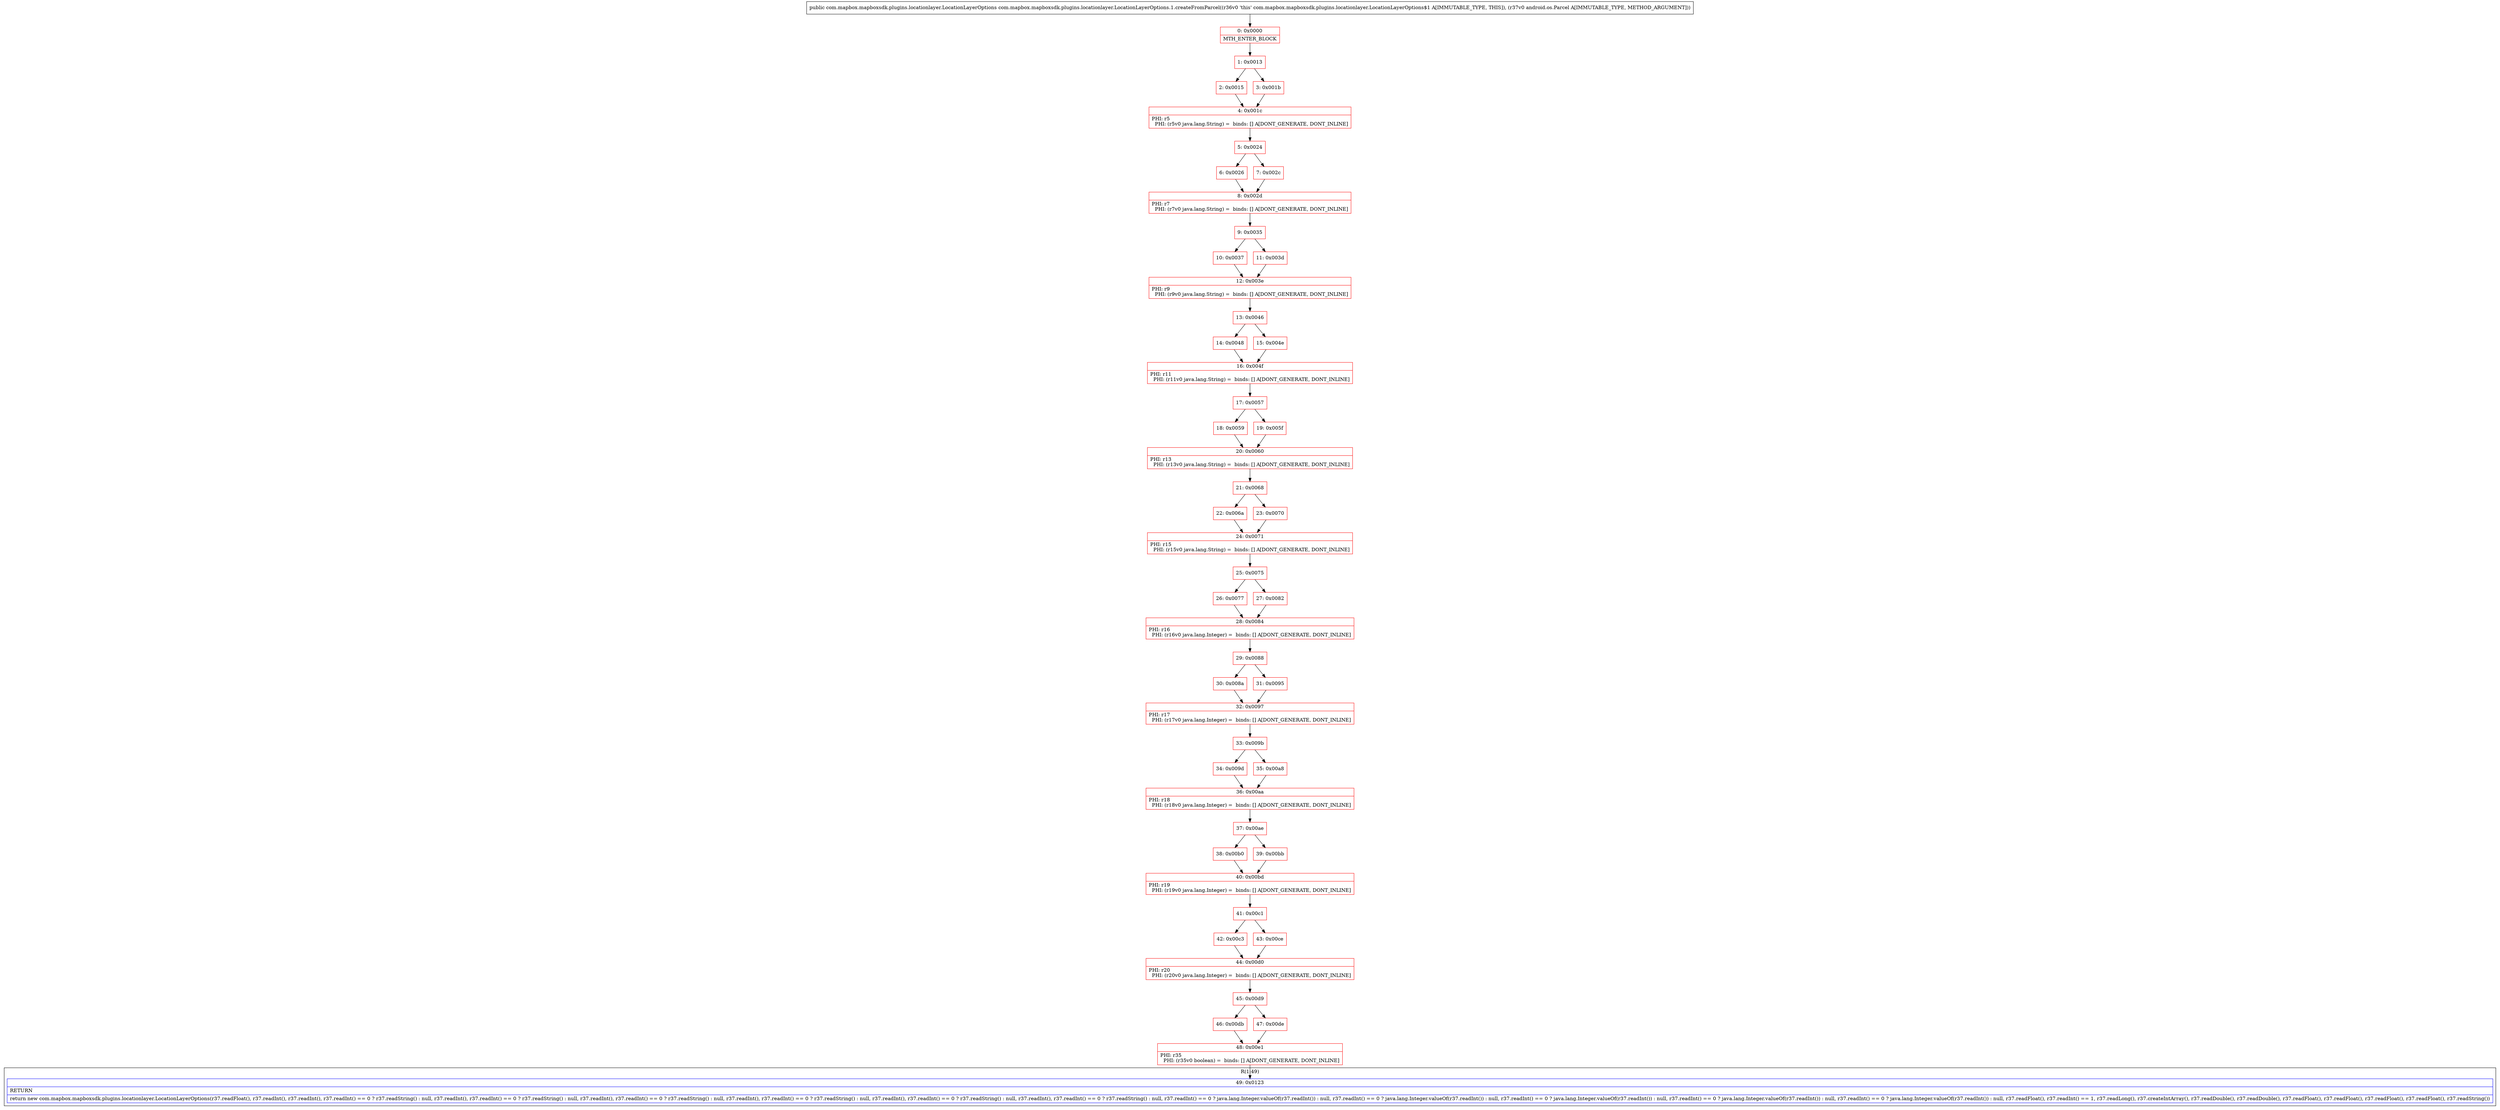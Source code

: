 digraph "CFG forcom.mapbox.mapboxsdk.plugins.locationlayer.LocationLayerOptions.1.createFromParcel(Landroid\/os\/Parcel;)Lcom\/mapbox\/mapboxsdk\/plugins\/locationlayer\/LocationLayerOptions;" {
subgraph cluster_Region_1747339568 {
label = "R(1:49)";
node [shape=record,color=blue];
Node_49 [shape=record,label="{49\:\ 0x0123|RETURN\l|return new com.mapbox.mapboxsdk.plugins.locationlayer.LocationLayerOptions(r37.readFloat(), r37.readInt(), r37.readInt(), r37.readInt() == 0 ? r37.readString() : null, r37.readInt(), r37.readInt() == 0 ? r37.readString() : null, r37.readInt(), r37.readInt() == 0 ? r37.readString() : null, r37.readInt(), r37.readInt() == 0 ? r37.readString() : null, r37.readInt(), r37.readInt() == 0 ? r37.readString() : null, r37.readInt(), r37.readInt() == 0 ? r37.readString() : null, r37.readInt() == 0 ? java.lang.Integer.valueOf(r37.readInt()) : null, r37.readInt() == 0 ? java.lang.Integer.valueOf(r37.readInt()) : null, r37.readInt() == 0 ? java.lang.Integer.valueOf(r37.readInt()) : null, r37.readInt() == 0 ? java.lang.Integer.valueOf(r37.readInt()) : null, r37.readInt() == 0 ? java.lang.Integer.valueOf(r37.readInt()) : null, r37.readFloat(), r37.readInt() == 1, r37.readLong(), r37.createIntArray(), r37.readDouble(), r37.readDouble(), r37.readFloat(), r37.readFloat(), r37.readFloat(), r37.readFloat(), r37.readString())\l}"];
}
Node_0 [shape=record,color=red,label="{0\:\ 0x0000|MTH_ENTER_BLOCK\l}"];
Node_1 [shape=record,color=red,label="{1\:\ 0x0013}"];
Node_2 [shape=record,color=red,label="{2\:\ 0x0015}"];
Node_3 [shape=record,color=red,label="{3\:\ 0x001b}"];
Node_4 [shape=record,color=red,label="{4\:\ 0x001c|PHI: r5 \l  PHI: (r5v0 java.lang.String) =  binds: [] A[DONT_GENERATE, DONT_INLINE]\l}"];
Node_5 [shape=record,color=red,label="{5\:\ 0x0024}"];
Node_6 [shape=record,color=red,label="{6\:\ 0x0026}"];
Node_7 [shape=record,color=red,label="{7\:\ 0x002c}"];
Node_8 [shape=record,color=red,label="{8\:\ 0x002d|PHI: r7 \l  PHI: (r7v0 java.lang.String) =  binds: [] A[DONT_GENERATE, DONT_INLINE]\l}"];
Node_9 [shape=record,color=red,label="{9\:\ 0x0035}"];
Node_10 [shape=record,color=red,label="{10\:\ 0x0037}"];
Node_11 [shape=record,color=red,label="{11\:\ 0x003d}"];
Node_12 [shape=record,color=red,label="{12\:\ 0x003e|PHI: r9 \l  PHI: (r9v0 java.lang.String) =  binds: [] A[DONT_GENERATE, DONT_INLINE]\l}"];
Node_13 [shape=record,color=red,label="{13\:\ 0x0046}"];
Node_14 [shape=record,color=red,label="{14\:\ 0x0048}"];
Node_15 [shape=record,color=red,label="{15\:\ 0x004e}"];
Node_16 [shape=record,color=red,label="{16\:\ 0x004f|PHI: r11 \l  PHI: (r11v0 java.lang.String) =  binds: [] A[DONT_GENERATE, DONT_INLINE]\l}"];
Node_17 [shape=record,color=red,label="{17\:\ 0x0057}"];
Node_18 [shape=record,color=red,label="{18\:\ 0x0059}"];
Node_19 [shape=record,color=red,label="{19\:\ 0x005f}"];
Node_20 [shape=record,color=red,label="{20\:\ 0x0060|PHI: r13 \l  PHI: (r13v0 java.lang.String) =  binds: [] A[DONT_GENERATE, DONT_INLINE]\l}"];
Node_21 [shape=record,color=red,label="{21\:\ 0x0068}"];
Node_22 [shape=record,color=red,label="{22\:\ 0x006a}"];
Node_23 [shape=record,color=red,label="{23\:\ 0x0070}"];
Node_24 [shape=record,color=red,label="{24\:\ 0x0071|PHI: r15 \l  PHI: (r15v0 java.lang.String) =  binds: [] A[DONT_GENERATE, DONT_INLINE]\l}"];
Node_25 [shape=record,color=red,label="{25\:\ 0x0075}"];
Node_26 [shape=record,color=red,label="{26\:\ 0x0077}"];
Node_27 [shape=record,color=red,label="{27\:\ 0x0082}"];
Node_28 [shape=record,color=red,label="{28\:\ 0x0084|PHI: r16 \l  PHI: (r16v0 java.lang.Integer) =  binds: [] A[DONT_GENERATE, DONT_INLINE]\l}"];
Node_29 [shape=record,color=red,label="{29\:\ 0x0088}"];
Node_30 [shape=record,color=red,label="{30\:\ 0x008a}"];
Node_31 [shape=record,color=red,label="{31\:\ 0x0095}"];
Node_32 [shape=record,color=red,label="{32\:\ 0x0097|PHI: r17 \l  PHI: (r17v0 java.lang.Integer) =  binds: [] A[DONT_GENERATE, DONT_INLINE]\l}"];
Node_33 [shape=record,color=red,label="{33\:\ 0x009b}"];
Node_34 [shape=record,color=red,label="{34\:\ 0x009d}"];
Node_35 [shape=record,color=red,label="{35\:\ 0x00a8}"];
Node_36 [shape=record,color=red,label="{36\:\ 0x00aa|PHI: r18 \l  PHI: (r18v0 java.lang.Integer) =  binds: [] A[DONT_GENERATE, DONT_INLINE]\l}"];
Node_37 [shape=record,color=red,label="{37\:\ 0x00ae}"];
Node_38 [shape=record,color=red,label="{38\:\ 0x00b0}"];
Node_39 [shape=record,color=red,label="{39\:\ 0x00bb}"];
Node_40 [shape=record,color=red,label="{40\:\ 0x00bd|PHI: r19 \l  PHI: (r19v0 java.lang.Integer) =  binds: [] A[DONT_GENERATE, DONT_INLINE]\l}"];
Node_41 [shape=record,color=red,label="{41\:\ 0x00c1}"];
Node_42 [shape=record,color=red,label="{42\:\ 0x00c3}"];
Node_43 [shape=record,color=red,label="{43\:\ 0x00ce}"];
Node_44 [shape=record,color=red,label="{44\:\ 0x00d0|PHI: r20 \l  PHI: (r20v0 java.lang.Integer) =  binds: [] A[DONT_GENERATE, DONT_INLINE]\l}"];
Node_45 [shape=record,color=red,label="{45\:\ 0x00d9}"];
Node_46 [shape=record,color=red,label="{46\:\ 0x00db}"];
Node_47 [shape=record,color=red,label="{47\:\ 0x00de}"];
Node_48 [shape=record,color=red,label="{48\:\ 0x00e1|PHI: r35 \l  PHI: (r35v0 boolean) =  binds: [] A[DONT_GENERATE, DONT_INLINE]\l}"];
MethodNode[shape=record,label="{public com.mapbox.mapboxsdk.plugins.locationlayer.LocationLayerOptions com.mapbox.mapboxsdk.plugins.locationlayer.LocationLayerOptions.1.createFromParcel((r36v0 'this' com.mapbox.mapboxsdk.plugins.locationlayer.LocationLayerOptions$1 A[IMMUTABLE_TYPE, THIS]), (r37v0 android.os.Parcel A[IMMUTABLE_TYPE, METHOD_ARGUMENT])) }"];
MethodNode -> Node_0;
Node_0 -> Node_1;
Node_1 -> Node_2;
Node_1 -> Node_3;
Node_2 -> Node_4;
Node_3 -> Node_4;
Node_4 -> Node_5;
Node_5 -> Node_6;
Node_5 -> Node_7;
Node_6 -> Node_8;
Node_7 -> Node_8;
Node_8 -> Node_9;
Node_9 -> Node_10;
Node_9 -> Node_11;
Node_10 -> Node_12;
Node_11 -> Node_12;
Node_12 -> Node_13;
Node_13 -> Node_14;
Node_13 -> Node_15;
Node_14 -> Node_16;
Node_15 -> Node_16;
Node_16 -> Node_17;
Node_17 -> Node_18;
Node_17 -> Node_19;
Node_18 -> Node_20;
Node_19 -> Node_20;
Node_20 -> Node_21;
Node_21 -> Node_22;
Node_21 -> Node_23;
Node_22 -> Node_24;
Node_23 -> Node_24;
Node_24 -> Node_25;
Node_25 -> Node_26;
Node_25 -> Node_27;
Node_26 -> Node_28;
Node_27 -> Node_28;
Node_28 -> Node_29;
Node_29 -> Node_30;
Node_29 -> Node_31;
Node_30 -> Node_32;
Node_31 -> Node_32;
Node_32 -> Node_33;
Node_33 -> Node_34;
Node_33 -> Node_35;
Node_34 -> Node_36;
Node_35 -> Node_36;
Node_36 -> Node_37;
Node_37 -> Node_38;
Node_37 -> Node_39;
Node_38 -> Node_40;
Node_39 -> Node_40;
Node_40 -> Node_41;
Node_41 -> Node_42;
Node_41 -> Node_43;
Node_42 -> Node_44;
Node_43 -> Node_44;
Node_44 -> Node_45;
Node_45 -> Node_46;
Node_45 -> Node_47;
Node_46 -> Node_48;
Node_47 -> Node_48;
Node_48 -> Node_49;
}

